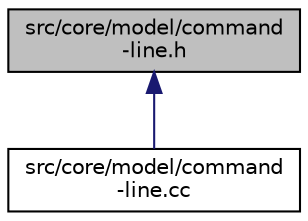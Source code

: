 digraph "src/core/model/command-line.h"
{
 // LATEX_PDF_SIZE
  edge [fontname="Helvetica",fontsize="10",labelfontname="Helvetica",labelfontsize="10"];
  node [fontname="Helvetica",fontsize="10",shape=record];
  Node1 [label="src/core/model/command\l-line.h",height=0.2,width=0.4,color="black", fillcolor="grey75", style="filled", fontcolor="black",tooltip="ns3::CommandLine declaration."];
  Node1 -> Node2 [dir="back",color="midnightblue",fontsize="10",style="solid",fontname="Helvetica"];
  Node2 [label="src/core/model/command\l-line.cc",height=0.2,width=0.4,color="black", fillcolor="white", style="filled",URL="$command-line_8cc.html",tooltip="ns3::CommandLine implementation."];
}
